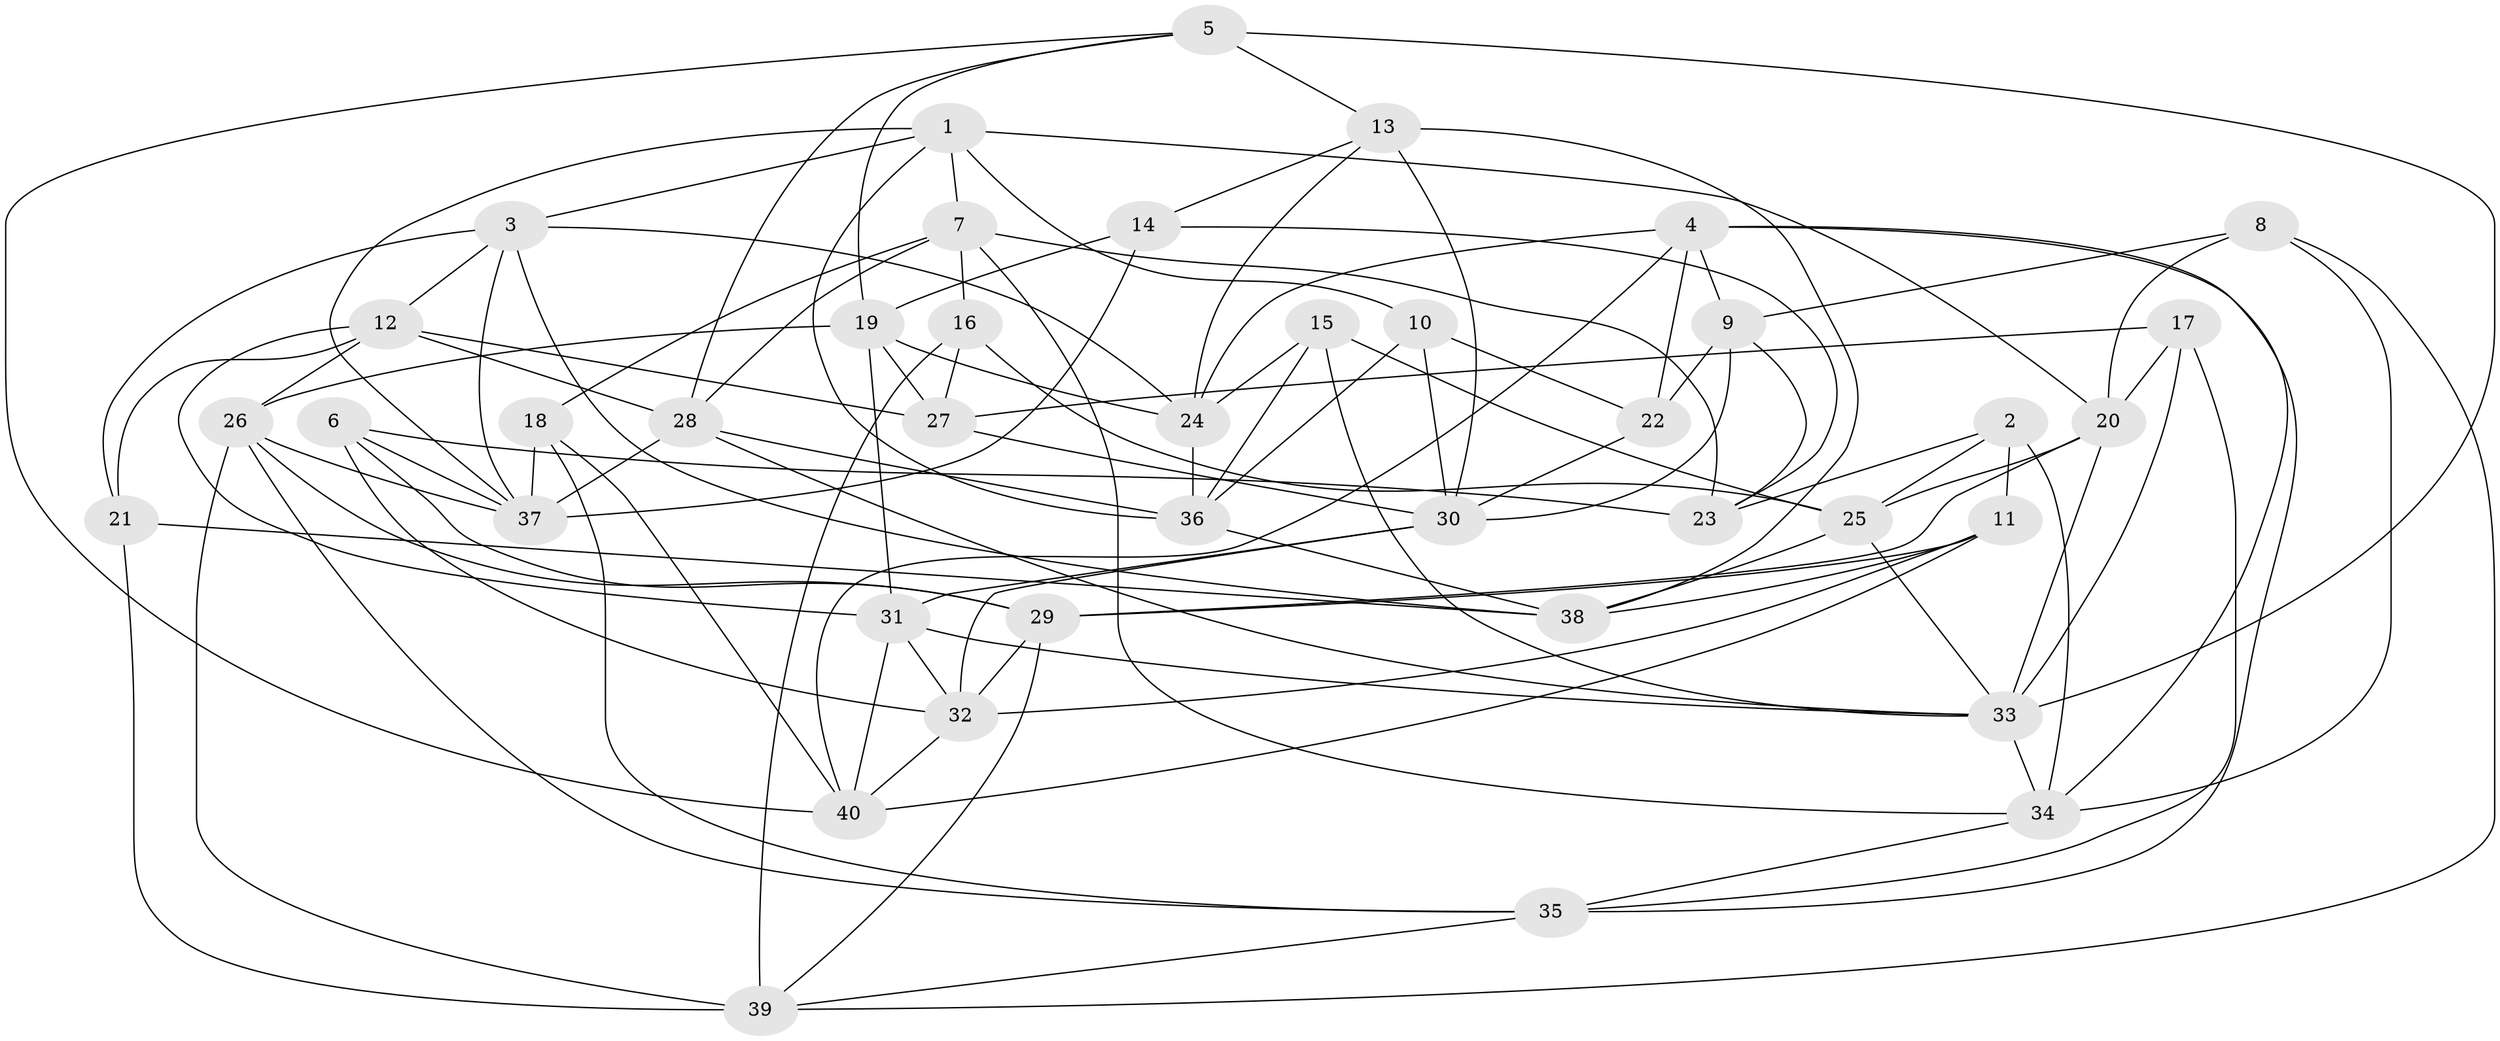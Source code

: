 // original degree distribution, {4: 1.0}
// Generated by graph-tools (version 1.1) at 2025/03/03/09/25 03:03:09]
// undirected, 40 vertices, 108 edges
graph export_dot {
graph [start="1"]
  node [color=gray90,style=filled];
  1;
  2;
  3;
  4;
  5;
  6;
  7;
  8;
  9;
  10;
  11;
  12;
  13;
  14;
  15;
  16;
  17;
  18;
  19;
  20;
  21;
  22;
  23;
  24;
  25;
  26;
  27;
  28;
  29;
  30;
  31;
  32;
  33;
  34;
  35;
  36;
  37;
  38;
  39;
  40;
  1 -- 3 [weight=1.0];
  1 -- 7 [weight=1.0];
  1 -- 10 [weight=1.0];
  1 -- 20 [weight=1.0];
  1 -- 36 [weight=1.0];
  1 -- 37 [weight=1.0];
  2 -- 11 [weight=1.0];
  2 -- 23 [weight=1.0];
  2 -- 25 [weight=1.0];
  2 -- 34 [weight=1.0];
  3 -- 12 [weight=1.0];
  3 -- 21 [weight=1.0];
  3 -- 24 [weight=1.0];
  3 -- 37 [weight=1.0];
  3 -- 38 [weight=1.0];
  4 -- 9 [weight=1.0];
  4 -- 22 [weight=1.0];
  4 -- 24 [weight=1.0];
  4 -- 34 [weight=1.0];
  4 -- 35 [weight=1.0];
  4 -- 40 [weight=1.0];
  5 -- 13 [weight=1.0];
  5 -- 19 [weight=1.0];
  5 -- 28 [weight=1.0];
  5 -- 33 [weight=2.0];
  5 -- 40 [weight=1.0];
  6 -- 23 [weight=1.0];
  6 -- 29 [weight=1.0];
  6 -- 32 [weight=1.0];
  6 -- 37 [weight=1.0];
  7 -- 16 [weight=1.0];
  7 -- 18 [weight=1.0];
  7 -- 23 [weight=1.0];
  7 -- 28 [weight=1.0];
  7 -- 34 [weight=1.0];
  8 -- 9 [weight=1.0];
  8 -- 20 [weight=1.0];
  8 -- 34 [weight=1.0];
  8 -- 39 [weight=1.0];
  9 -- 22 [weight=2.0];
  9 -- 23 [weight=1.0];
  9 -- 30 [weight=1.0];
  10 -- 22 [weight=1.0];
  10 -- 30 [weight=1.0];
  10 -- 36 [weight=1.0];
  11 -- 29 [weight=1.0];
  11 -- 32 [weight=1.0];
  11 -- 38 [weight=2.0];
  11 -- 40 [weight=1.0];
  12 -- 21 [weight=1.0];
  12 -- 26 [weight=1.0];
  12 -- 27 [weight=1.0];
  12 -- 28 [weight=1.0];
  12 -- 31 [weight=1.0];
  13 -- 14 [weight=1.0];
  13 -- 24 [weight=1.0];
  13 -- 30 [weight=1.0];
  13 -- 38 [weight=2.0];
  14 -- 19 [weight=1.0];
  14 -- 23 [weight=2.0];
  14 -- 37 [weight=2.0];
  15 -- 24 [weight=1.0];
  15 -- 25 [weight=1.0];
  15 -- 33 [weight=1.0];
  15 -- 36 [weight=1.0];
  16 -- 25 [weight=1.0];
  16 -- 27 [weight=1.0];
  16 -- 39 [weight=1.0];
  17 -- 20 [weight=1.0];
  17 -- 27 [weight=2.0];
  17 -- 33 [weight=2.0];
  17 -- 35 [weight=1.0];
  18 -- 35 [weight=1.0];
  18 -- 37 [weight=1.0];
  18 -- 40 [weight=1.0];
  19 -- 24 [weight=1.0];
  19 -- 26 [weight=1.0];
  19 -- 27 [weight=1.0];
  19 -- 31 [weight=1.0];
  20 -- 25 [weight=1.0];
  20 -- 29 [weight=1.0];
  20 -- 33 [weight=1.0];
  21 -- 38 [weight=3.0];
  21 -- 39 [weight=1.0];
  22 -- 30 [weight=2.0];
  24 -- 36 [weight=1.0];
  25 -- 33 [weight=1.0];
  25 -- 38 [weight=1.0];
  26 -- 29 [weight=1.0];
  26 -- 35 [weight=1.0];
  26 -- 37 [weight=1.0];
  26 -- 39 [weight=1.0];
  27 -- 30 [weight=1.0];
  28 -- 33 [weight=1.0];
  28 -- 36 [weight=1.0];
  28 -- 37 [weight=1.0];
  29 -- 32 [weight=1.0];
  29 -- 39 [weight=1.0];
  30 -- 31 [weight=1.0];
  30 -- 32 [weight=1.0];
  31 -- 32 [weight=1.0];
  31 -- 33 [weight=1.0];
  31 -- 40 [weight=1.0];
  32 -- 40 [weight=1.0];
  33 -- 34 [weight=1.0];
  34 -- 35 [weight=1.0];
  35 -- 39 [weight=1.0];
  36 -- 38 [weight=1.0];
}

